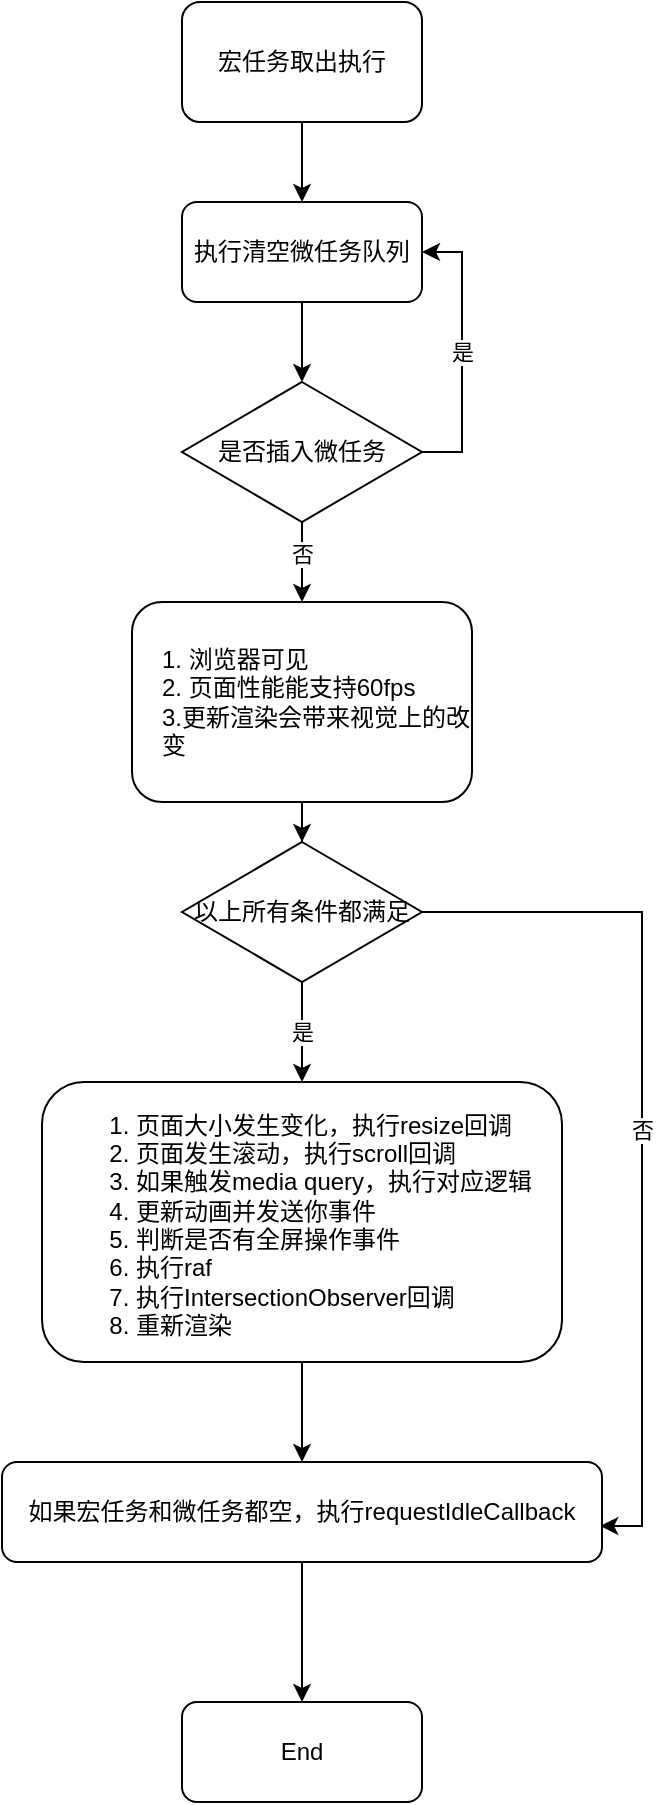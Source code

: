 <mxfile version="13.1.3">
    <diagram id="6hGFLwfOUW9BJ-s0fimq" name="Page-1">
        <mxGraphModel dx="852" dy="493" grid="1" gridSize="10" guides="1" tooltips="1" connect="1" arrows="1" fold="1" page="1" pageScale="1" pageWidth="827" pageHeight="1169" math="0" shadow="0">
            <root>
                <mxCell id="0"/>
                <mxCell id="1" parent="0"/>
                <mxCell id="9" value="" style="edgeStyle=orthogonalEdgeStyle;rounded=0;orthogonalLoop=1;jettySize=auto;html=1;" parent="1" source="4" target="8" edge="1">
                    <mxGeometry relative="1" as="geometry"/>
                </mxCell>
                <mxCell id="4" value="&lt;span&gt;宏任务取出执行&lt;/span&gt;" style="rounded=1;whiteSpace=wrap;html=1;" parent="1" vertex="1">
                    <mxGeometry x="250" y="80" width="120" height="60" as="geometry"/>
                </mxCell>
                <mxCell id="19" style="edgeStyle=orthogonalEdgeStyle;rounded=0;orthogonalLoop=1;jettySize=auto;html=1;exitX=0.5;exitY=1;exitDx=0;exitDy=0;entryX=0.5;entryY=0;entryDx=0;entryDy=0;" parent="1" source="8" target="17" edge="1">
                    <mxGeometry relative="1" as="geometry"/>
                </mxCell>
                <mxCell id="8" value="&lt;span&gt;执行清空微任务队列&lt;br&gt;&lt;/span&gt;" style="rounded=1;whiteSpace=wrap;html=1;" parent="1" vertex="1">
                    <mxGeometry x="250" y="180" width="120" height="50" as="geometry"/>
                </mxCell>
                <mxCell id="20" value="是" style="edgeStyle=orthogonalEdgeStyle;rounded=0;orthogonalLoop=1;jettySize=auto;html=1;exitX=1;exitY=0.5;exitDx=0;exitDy=0;entryX=1;entryY=0.5;entryDx=0;entryDy=0;" parent="1" source="17" target="8" edge="1">
                    <mxGeometry relative="1" as="geometry"/>
                </mxCell>
                <mxCell id="29" style="edgeStyle=orthogonalEdgeStyle;rounded=0;orthogonalLoop=1;jettySize=auto;html=1;exitX=0.5;exitY=1;exitDx=0;exitDy=0;entryX=0.5;entryY=0;entryDx=0;entryDy=0;" parent="1" source="17" target="21" edge="1">
                    <mxGeometry relative="1" as="geometry"/>
                </mxCell>
                <mxCell id="48" value="否" style="edgeLabel;html=1;align=center;verticalAlign=middle;resizable=0;points=[];" parent="29" vertex="1" connectable="0">
                    <mxGeometry x="-0.2" relative="1" as="geometry">
                        <mxPoint as="offset"/>
                    </mxGeometry>
                </mxCell>
                <mxCell id="17" value="是否插入微任务" style="rhombus;whiteSpace=wrap;html=1;" parent="1" vertex="1">
                    <mxGeometry x="250" y="270" width="120" height="70" as="geometry"/>
                </mxCell>
                <mxCell id="30" style="edgeStyle=orthogonalEdgeStyle;rounded=0;orthogonalLoop=1;jettySize=auto;html=1;exitX=0.5;exitY=1;exitDx=0;exitDy=0;" parent="1" source="21" target="28" edge="1">
                    <mxGeometry relative="1" as="geometry"/>
                </mxCell>
                <mxCell id="21" value="&lt;span&gt;1. 浏览器可见&lt;br&gt;2. 页面性能能支持60fps&lt;br&gt;&lt;div&gt;&lt;span&gt;3.更新渲染会带来视觉上的改变&lt;/span&gt;&lt;/div&gt;&lt;/span&gt;" style="rounded=1;whiteSpace=wrap;html=1;align=left;spacingLeft=13;" parent="1" vertex="1">
                    <mxGeometry x="225" y="380" width="170" height="100" as="geometry"/>
                </mxCell>
                <mxCell id="31" value="是" style="edgeStyle=orthogonalEdgeStyle;rounded=0;orthogonalLoop=1;jettySize=auto;html=1;exitX=0.5;exitY=1;exitDx=0;exitDy=0;entryX=0.5;entryY=0;entryDx=0;entryDy=0;" parent="1" source="28" target="38" edge="1">
                    <mxGeometry relative="1" as="geometry">
                        <mxPoint x="310" y="620" as="targetPoint"/>
                    </mxGeometry>
                </mxCell>
                <mxCell id="32" value="否" style="edgeStyle=orthogonalEdgeStyle;rounded=0;orthogonalLoop=1;jettySize=auto;html=1;exitX=1;exitY=0.5;exitDx=0;exitDy=0;entryX=0.997;entryY=0.64;entryDx=0;entryDy=0;entryPerimeter=0;" parent="1" source="28" target="44" edge="1">
                    <mxGeometry relative="1" as="geometry">
                        <mxPoint x="420" y="535" as="targetPoint"/>
                    </mxGeometry>
                </mxCell>
                <mxCell id="28" value="以上所有条件都满足" style="rhombus;whiteSpace=wrap;html=1;align=center;" parent="1" vertex="1">
                    <mxGeometry x="250" y="500" width="120" height="70" as="geometry"/>
                </mxCell>
                <mxCell id="43" value="" style="group" parent="1" vertex="1" connectable="0">
                    <mxGeometry x="180" y="620" width="260" height="140" as="geometry"/>
                </mxCell>
                <mxCell id="35" value="&lt;span&gt;&lt;br&gt;&lt;/span&gt;" style="rounded=1;whiteSpace=wrap;html=1;align=left;verticalAlign=middle;" parent="43" vertex="1">
                    <mxGeometry width="260" height="140" as="geometry"/>
                </mxCell>
                <mxCell id="38" value="&lt;ol&gt;&lt;li&gt;页面大小发生变化，执行resize回调&lt;/li&gt;&lt;li&gt;页面发生滚动，执行scroll回调&lt;/li&gt;&lt;li&gt;如果触发media query，执行对应逻辑&lt;/li&gt;&lt;li&gt;更新动画并发送你事件&lt;/li&gt;&lt;li&gt;判断是否有全屏操作事件&lt;/li&gt;&lt;li&gt;执行raf&lt;/li&gt;&lt;li&gt;执行IntersectionObserver回调&lt;/li&gt;&lt;li&gt;重新渲染&lt;/li&gt;&lt;/ol&gt;" style="text;strokeColor=none;fillColor=none;html=1;whiteSpace=wrap;verticalAlign=middle;overflow=hidden;align=left;" parent="43" vertex="1">
                    <mxGeometry x="5" width="250" height="140" as="geometry"/>
                </mxCell>
                <mxCell id="46" style="edgeStyle=orthogonalEdgeStyle;rounded=0;orthogonalLoop=1;jettySize=auto;html=1;exitX=0.5;exitY=1;exitDx=0;exitDy=0;" parent="1" source="44" target="47" edge="1">
                    <mxGeometry relative="1" as="geometry">
                        <mxPoint x="310" y="920" as="targetPoint"/>
                    </mxGeometry>
                </mxCell>
                <mxCell id="44" value="&lt;span&gt;如果宏任务和微任务都空，执行requestIdleCallback&lt;/span&gt;" style="rounded=1;whiteSpace=wrap;html=1;align=center;" parent="1" vertex="1">
                    <mxGeometry x="160" y="810" width="300" height="50" as="geometry"/>
                </mxCell>
                <mxCell id="45" style="edgeStyle=orthogonalEdgeStyle;rounded=0;orthogonalLoop=1;jettySize=auto;html=1;exitX=0.5;exitY=1;exitDx=0;exitDy=0;" parent="1" source="38" target="44" edge="1">
                    <mxGeometry relative="1" as="geometry"/>
                </mxCell>
                <mxCell id="47" value="&lt;span&gt;End&lt;br&gt;&lt;/span&gt;" style="rounded=1;whiteSpace=wrap;html=1;" parent="1" vertex="1">
                    <mxGeometry x="250" y="930" width="120" height="50" as="geometry"/>
                </mxCell>
            </root>
        </mxGraphModel>
    </diagram>
</mxfile>